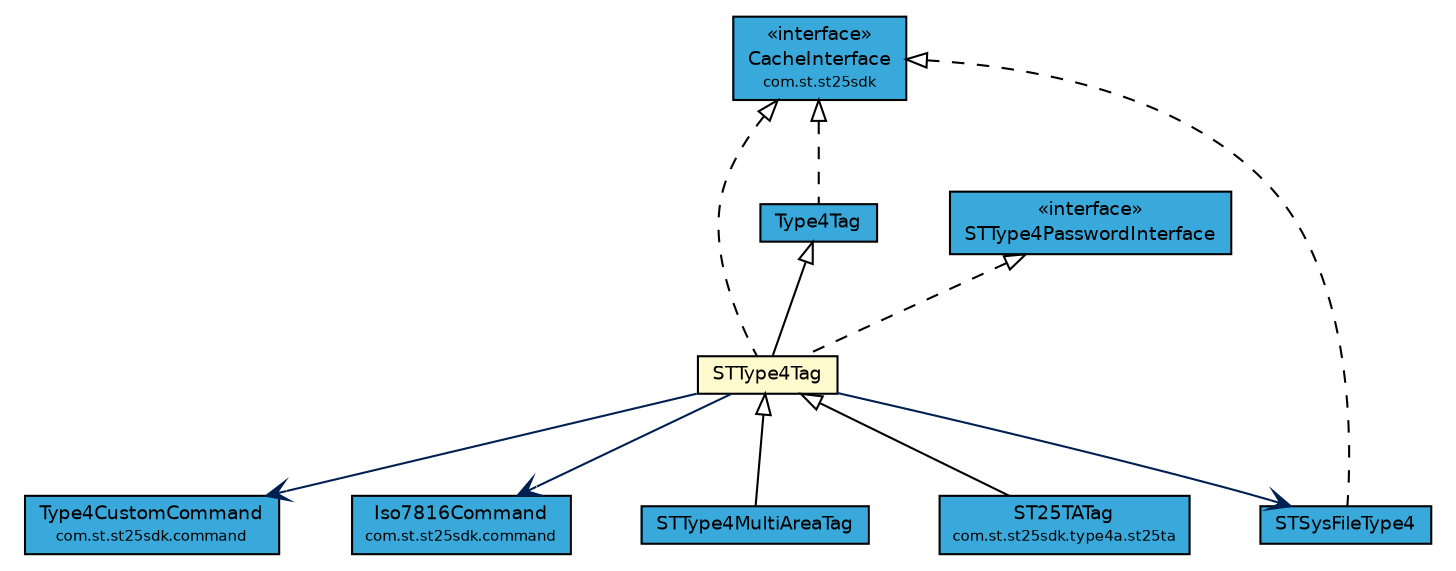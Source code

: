 #!/usr/local/bin/dot
#
# Class diagram 
# Generated by UMLGraph version R5_7_2-3-gee82a7 (http://www.umlgraph.org/)
#

digraph G {
	edge [fontname="Helvetica",fontsize=10,labelfontname="Helvetica",labelfontsize=10];
	node [fontname="Helvetica",fontsize=10,shape=plaintext];
	nodesep=0.25;
	ranksep=0.5;
	// com.st.st25sdk.CacheInterface
	c29787 [label=<<table title="com.st.st25sdk.CacheInterface" border="0" cellborder="1" cellspacing="0" cellpadding="2" port="p" bgcolor="#39a9dc" href="../CacheInterface.html">
		<tr><td><table border="0" cellspacing="0" cellpadding="1">
<tr><td align="center" balign="center"> &#171;interface&#187; </td></tr>
<tr><td align="center" balign="center"> CacheInterface </td></tr>
<tr><td align="center" balign="center"><font point-size="7.0"> com.st.st25sdk </font></td></tr>
		</table></td></tr>
		</table>>, URL="../CacheInterface.html", fontname="Helvetica", fontcolor="black", fontsize=9.0];
	// com.st.st25sdk.command.Type4CustomCommand
	c29803 [label=<<table title="com.st.st25sdk.command.Type4CustomCommand" border="0" cellborder="1" cellspacing="0" cellpadding="2" port="p" bgcolor="#39a9dc" href="../command/Type4CustomCommand.html">
		<tr><td><table border="0" cellspacing="0" cellpadding="1">
<tr><td align="center" balign="center"> Type4CustomCommand </td></tr>
<tr><td align="center" balign="center"><font point-size="7.0"> com.st.st25sdk.command </font></td></tr>
		</table></td></tr>
		</table>>, URL="../command/Type4CustomCommand.html", fontname="Helvetica", fontcolor="black", fontsize=9.0];
	// com.st.st25sdk.command.Iso7816Command
	c29804 [label=<<table title="com.st.st25sdk.command.Iso7816Command" border="0" cellborder="1" cellspacing="0" cellpadding="2" port="p" bgcolor="#39a9dc" href="../command/Iso7816Command.html">
		<tr><td><table border="0" cellspacing="0" cellpadding="1">
<tr><td align="center" balign="center"> Iso7816Command </td></tr>
<tr><td align="center" balign="center"><font point-size="7.0"> com.st.st25sdk.command </font></td></tr>
		</table></td></tr>
		</table>>, URL="../command/Iso7816Command.html", fontname="Helvetica", fontcolor="black", fontsize=9.0];
	// com.st.st25sdk.type4a.STType4Tag
	c29858 [label=<<table title="com.st.st25sdk.type4a.STType4Tag" border="0" cellborder="1" cellspacing="0" cellpadding="2" port="p" bgcolor="lemonChiffon" href="./STType4Tag.html">
		<tr><td><table border="0" cellspacing="0" cellpadding="1">
<tr><td align="center" balign="center"> STType4Tag </td></tr>
		</table></td></tr>
		</table>>, URL="./STType4Tag.html", fontname="Helvetica", fontcolor="black", fontsize=9.0];
	// com.st.st25sdk.type4a.STType4PasswordInterface
	c29863 [label=<<table title="com.st.st25sdk.type4a.STType4PasswordInterface" border="0" cellborder="1" cellspacing="0" cellpadding="2" port="p" bgcolor="#39a9dc" href="./STType4PasswordInterface.html">
		<tr><td><table border="0" cellspacing="0" cellpadding="1">
<tr><td align="center" balign="center"> &#171;interface&#187; </td></tr>
<tr><td align="center" balign="center"> STType4PasswordInterface </td></tr>
		</table></td></tr>
		</table>>, URL="./STType4PasswordInterface.html", fontname="Helvetica", fontcolor="black", fontsize=9.0];
	// com.st.st25sdk.type4a.STType4MultiAreaTag
	c29867 [label=<<table title="com.st.st25sdk.type4a.STType4MultiAreaTag" border="0" cellborder="1" cellspacing="0" cellpadding="2" port="p" bgcolor="#39a9dc" href="./STType4MultiAreaTag.html">
		<tr><td><table border="0" cellspacing="0" cellpadding="1">
<tr><td align="center" balign="center"> STType4MultiAreaTag </td></tr>
		</table></td></tr>
		</table>>, URL="./STType4MultiAreaTag.html", fontname="Helvetica", fontcolor="black", fontsize=9.0];
	// com.st.st25sdk.type4a.STSysFileType4
	c29868 [label=<<table title="com.st.st25sdk.type4a.STSysFileType4" border="0" cellborder="1" cellspacing="0" cellpadding="2" port="p" bgcolor="#39a9dc" href="./STSysFileType4.html">
		<tr><td><table border="0" cellspacing="0" cellpadding="1">
<tr><td align="center" balign="center"> STSysFileType4 </td></tr>
		</table></td></tr>
		</table>>, URL="./STSysFileType4.html", fontname="Helvetica", fontcolor="black", fontsize=9.0];
	// com.st.st25sdk.type4a.Type4Tag
	c29870 [label=<<table title="com.st.st25sdk.type4a.Type4Tag" border="0" cellborder="1" cellspacing="0" cellpadding="2" port="p" bgcolor="#39a9dc" href="./Type4Tag.html">
		<tr><td><table border="0" cellspacing="0" cellpadding="1">
<tr><td align="center" balign="center"> Type4Tag </td></tr>
		</table></td></tr>
		</table>>, URL="./Type4Tag.html", fontname="Helvetica", fontcolor="black", fontsize=9.0];
	// com.st.st25sdk.type4a.st25ta.ST25TATag
	c29887 [label=<<table title="com.st.st25sdk.type4a.st25ta.ST25TATag" border="0" cellborder="1" cellspacing="0" cellpadding="2" port="p" bgcolor="#39a9dc" href="./st25ta/ST25TATag.html">
		<tr><td><table border="0" cellspacing="0" cellpadding="1">
<tr><td align="center" balign="center"> ST25TATag </td></tr>
<tr><td align="center" balign="center"><font point-size="7.0"> com.st.st25sdk.type4a.st25ta </font></td></tr>
		</table></td></tr>
		</table>>, URL="./st25ta/ST25TATag.html", fontname="Helvetica", fontcolor="black", fontsize=9.0];
	//com.st.st25sdk.type4a.STType4Tag extends com.st.st25sdk.type4a.Type4Tag
	c29870:p -> c29858:p [dir=back,arrowtail=empty];
	//com.st.st25sdk.type4a.STType4Tag implements com.st.st25sdk.CacheInterface
	c29787:p -> c29858:p [dir=back,arrowtail=empty,style=dashed];
	//com.st.st25sdk.type4a.STType4Tag implements com.st.st25sdk.type4a.STType4PasswordInterface
	c29863:p -> c29858:p [dir=back,arrowtail=empty,style=dashed];
	//com.st.st25sdk.type4a.STType4MultiAreaTag extends com.st.st25sdk.type4a.STType4Tag
	c29858:p -> c29867:p [dir=back,arrowtail=empty];
	//com.st.st25sdk.type4a.STSysFileType4 implements com.st.st25sdk.CacheInterface
	c29787:p -> c29868:p [dir=back,arrowtail=empty,style=dashed];
	//com.st.st25sdk.type4a.Type4Tag implements com.st.st25sdk.CacheInterface
	c29787:p -> c29870:p [dir=back,arrowtail=empty,style=dashed];
	//com.st.st25sdk.type4a.st25ta.ST25TATag extends com.st.st25sdk.type4a.STType4Tag
	c29858:p -> c29887:p [dir=back,arrowtail=empty];
	// com.st.st25sdk.type4a.STType4Tag NAVASSOC com.st.st25sdk.command.Iso7816Command
	c29858:p -> c29804:p [taillabel="", label="", headlabel="", fontname="Helvetica", fontcolor="#002052", fontsize=10.0, color="#002052", arrowhead=open];
	// com.st.st25sdk.type4a.STType4Tag NAVASSOC com.st.st25sdk.command.Type4CustomCommand
	c29858:p -> c29803:p [taillabel="", label="", headlabel="", fontname="Helvetica", fontcolor="#002052", fontsize=10.0, color="#002052", arrowhead=open];
	// com.st.st25sdk.type4a.STType4Tag NAVASSOC com.st.st25sdk.type4a.STSysFileType4
	c29858:p -> c29868:p [taillabel="", label="", headlabel="", fontname="Helvetica", fontcolor="#002052", fontsize=10.0, color="#002052", arrowhead=open];
}

